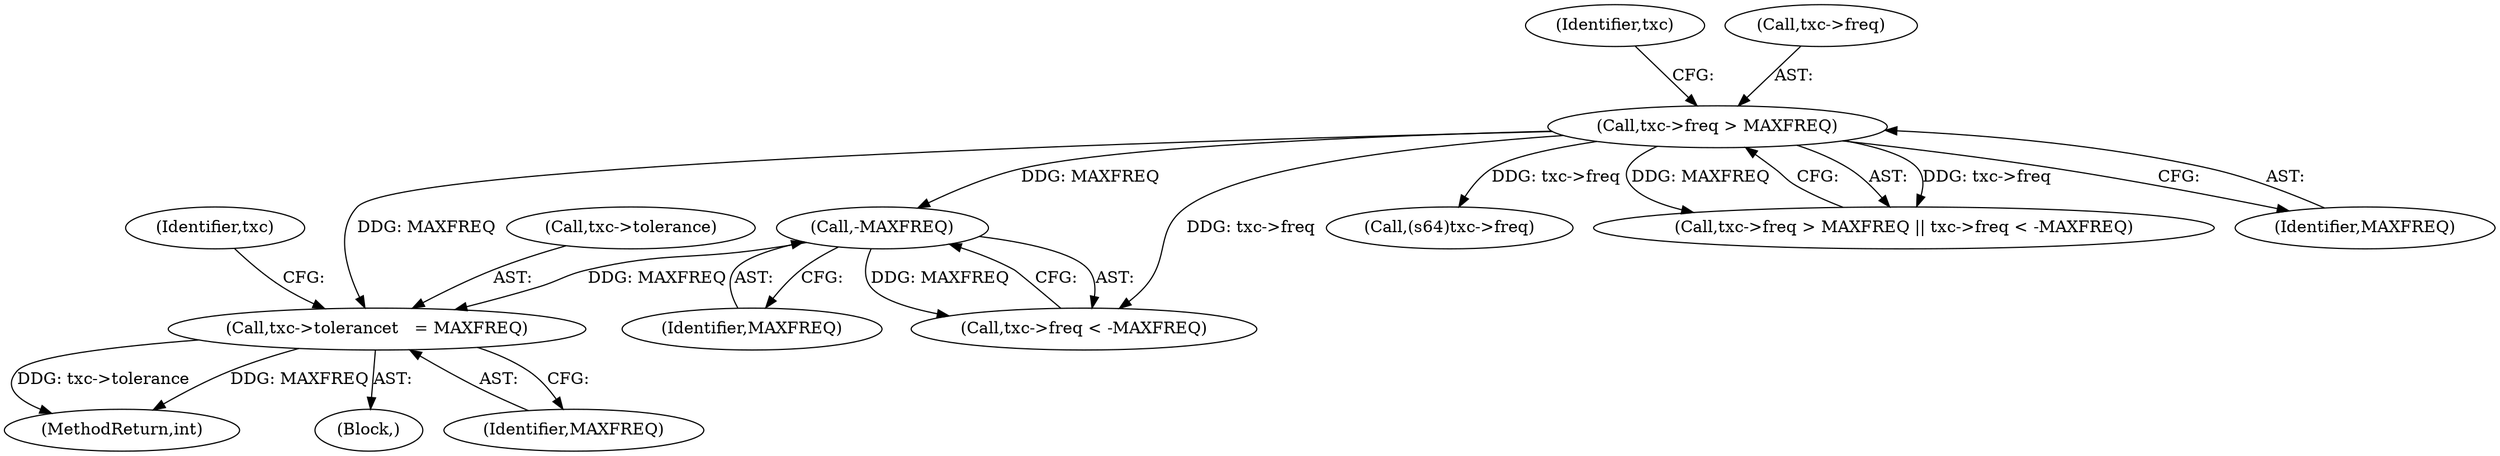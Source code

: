 digraph "0_linux_f8bd2258e2d520dff28c855658bd24bdafb5102d_8@pointer" {
"1000626" [label="(Call,txc->tolerance\t   = MAXFREQ)"];
"1000260" [label="(Call,txc->freq > MAXFREQ)"];
"1000269" [label="(Call,-MAXFREQ)"];
"1000281" [label="(Call,(s64)txc->freq)"];
"1000687" [label="(MethodReturn,int)"];
"1000123" [label="(Block,)"];
"1000260" [label="(Call,txc->freq > MAXFREQ)"];
"1000627" [label="(Call,txc->tolerance)"];
"1000259" [label="(Call,txc->freq > MAXFREQ || txc->freq < -MAXFREQ)"];
"1000264" [label="(Identifier,MAXFREQ)"];
"1000267" [label="(Identifier,txc)"];
"1000265" [label="(Call,txc->freq < -MAXFREQ)"];
"1000630" [label="(Identifier,MAXFREQ)"];
"1000270" [label="(Identifier,MAXFREQ)"];
"1000626" [label="(Call,txc->tolerance\t   = MAXFREQ)"];
"1000633" [label="(Identifier,txc)"];
"1000261" [label="(Call,txc->freq)"];
"1000269" [label="(Call,-MAXFREQ)"];
"1000626" -> "1000123"  [label="AST: "];
"1000626" -> "1000630"  [label="CFG: "];
"1000627" -> "1000626"  [label="AST: "];
"1000630" -> "1000626"  [label="AST: "];
"1000633" -> "1000626"  [label="CFG: "];
"1000626" -> "1000687"  [label="DDG: MAXFREQ"];
"1000626" -> "1000687"  [label="DDG: txc->tolerance"];
"1000260" -> "1000626"  [label="DDG: MAXFREQ"];
"1000269" -> "1000626"  [label="DDG: MAXFREQ"];
"1000260" -> "1000259"  [label="AST: "];
"1000260" -> "1000264"  [label="CFG: "];
"1000261" -> "1000260"  [label="AST: "];
"1000264" -> "1000260"  [label="AST: "];
"1000267" -> "1000260"  [label="CFG: "];
"1000259" -> "1000260"  [label="CFG: "];
"1000260" -> "1000259"  [label="DDG: txc->freq"];
"1000260" -> "1000259"  [label="DDG: MAXFREQ"];
"1000260" -> "1000265"  [label="DDG: txc->freq"];
"1000260" -> "1000269"  [label="DDG: MAXFREQ"];
"1000260" -> "1000281"  [label="DDG: txc->freq"];
"1000269" -> "1000265"  [label="AST: "];
"1000269" -> "1000270"  [label="CFG: "];
"1000270" -> "1000269"  [label="AST: "];
"1000265" -> "1000269"  [label="CFG: "];
"1000269" -> "1000265"  [label="DDG: MAXFREQ"];
}
